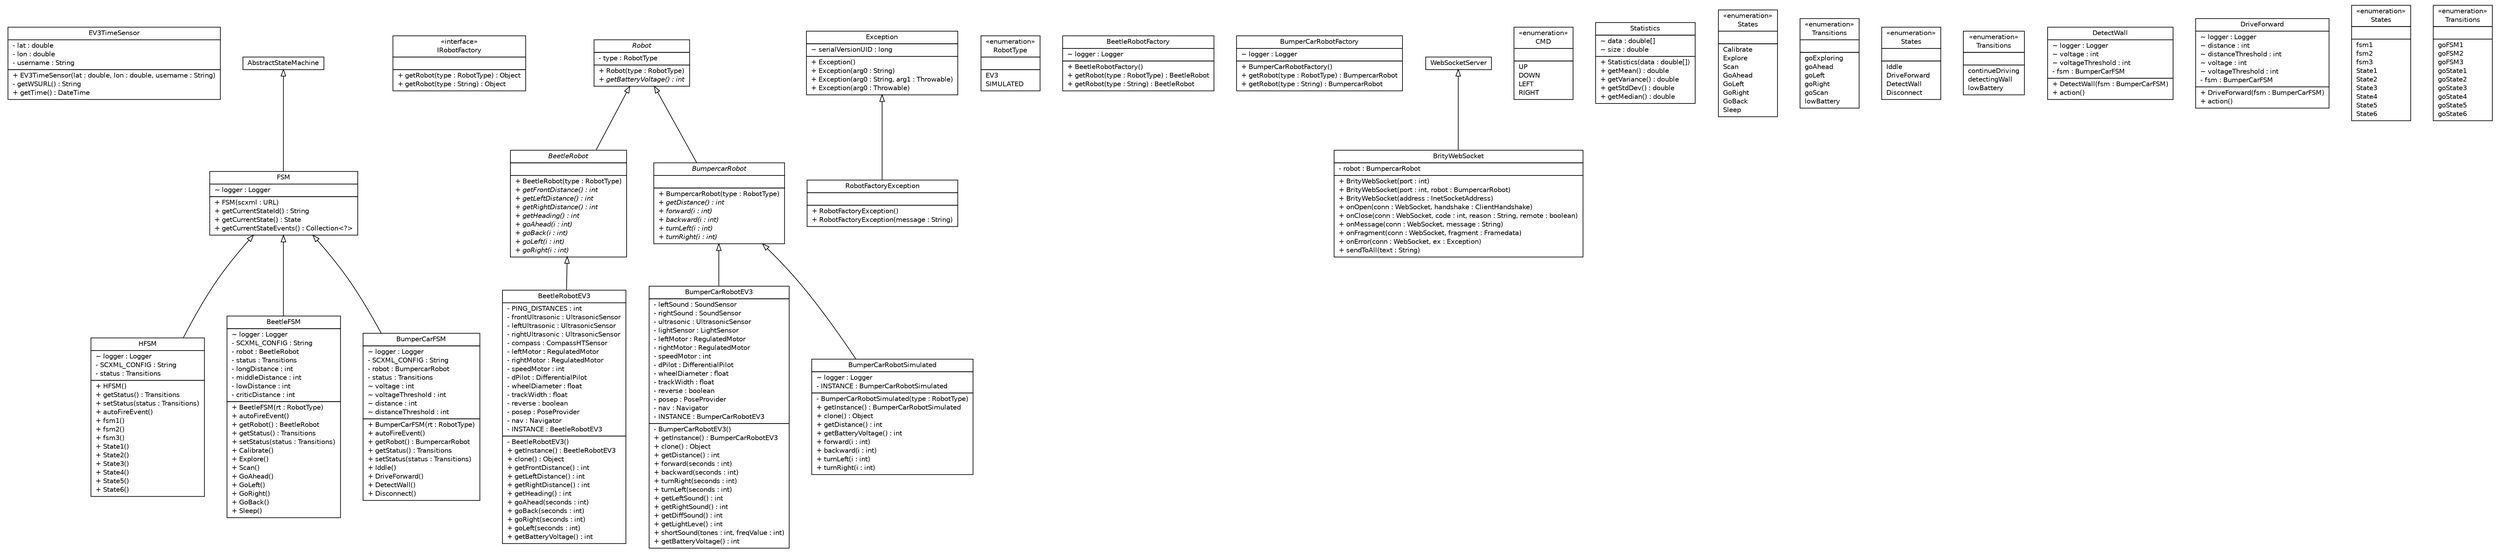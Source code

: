#!/usr/local/bin/dot
#
# Class diagram 
# Generated by UMLGraph version R5_6 (http://www.umlgraph.org/)
#

digraph G {
	edge [fontname="Helvetica",fontsize=10,labelfontname="Helvetica",labelfontsize=10];
	node [fontname="Helvetica",fontsize=10,shape=plaintext];
	nodesep=0.25;
	ranksep=0.5;
	// jab.lejos.ev3.sensors.net.EV3TimeSensor
	c0 [label=<<table title="jab.lejos.ev3.sensors.net.EV3TimeSensor" border="0" cellborder="1" cellspacing="0" cellpadding="2" port="p">
		<tr><td><table border="0" cellspacing="0" cellpadding="1">
<tr><td align="center" balign="center"> EV3TimeSensor </td></tr>
		</table></td></tr>
		<tr><td><table border="0" cellspacing="0" cellpadding="1">
<tr><td align="left" balign="left"> - lat : double </td></tr>
<tr><td align="left" balign="left"> - lon : double </td></tr>
<tr><td align="left" balign="left"> - username : String </td></tr>
		</table></td></tr>
		<tr><td><table border="0" cellspacing="0" cellpadding="1">
<tr><td align="left" balign="left"> + EV3TimeSensor(lat : double, lon : double, username : String) </td></tr>
<tr><td align="left" balign="left"> - getWSURL() : String </td></tr>
<tr><td align="left" balign="left"> + getTime() : DateTime </td></tr>
		</table></td></tr>
		</table>>, URL="null", fontname="Helvetica", fontcolor="black", fontsize=10.0];
	// jab.lejos.liverobots.fsm.FSM
	c1 [label=<<table title="jab.lejos.liverobots.fsm.FSM" border="0" cellborder="1" cellspacing="0" cellpadding="2" port="p">
		<tr><td><table border="0" cellspacing="0" cellpadding="1">
<tr><td align="center" balign="center"> FSM </td></tr>
		</table></td></tr>
		<tr><td><table border="0" cellspacing="0" cellpadding="1">
<tr><td align="left" balign="left"> ~ logger : Logger </td></tr>
		</table></td></tr>
		<tr><td><table border="0" cellspacing="0" cellpadding="1">
<tr><td align="left" balign="left"> + FSM(scxml : URL) </td></tr>
<tr><td align="left" balign="left"> + getCurrentStateId() : String </td></tr>
<tr><td align="left" balign="left"> + getCurrentState() : State </td></tr>
<tr><td align="left" balign="left"> + getCurrentStateEvents() : Collection&lt;?&gt; </td></tr>
		</table></td></tr>
		</table>>, URL="null", fontname="Helvetica", fontcolor="black", fontsize=10.0];
	// jab.lejos.liverobots.hfsm.HFSM
	c2 [label=<<table title="jab.lejos.liverobots.hfsm.HFSM" border="0" cellborder="1" cellspacing="0" cellpadding="2" port="p">
		<tr><td><table border="0" cellspacing="0" cellpadding="1">
<tr><td align="center" balign="center"> HFSM </td></tr>
		</table></td></tr>
		<tr><td><table border="0" cellspacing="0" cellpadding="1">
<tr><td align="left" balign="left"> ~ logger : Logger </td></tr>
<tr><td align="left" balign="left"> - SCXML_CONFIG : String </td></tr>
<tr><td align="left" balign="left"> - status : Transitions </td></tr>
		</table></td></tr>
		<tr><td><table border="0" cellspacing="0" cellpadding="1">
<tr><td align="left" balign="left"> + HFSM() </td></tr>
<tr><td align="left" balign="left"> + getStatus() : Transitions </td></tr>
<tr><td align="left" balign="left"> + setStatus(status : Transitions) </td></tr>
<tr><td align="left" balign="left"> + autoFireEvent() </td></tr>
<tr><td align="left" balign="left"> + fsm1() </td></tr>
<tr><td align="left" balign="left"> + fsm2() </td></tr>
<tr><td align="left" balign="left"> + fsm3() </td></tr>
<tr><td align="left" balign="left"> + State1() </td></tr>
<tr><td align="left" balign="left"> + State2() </td></tr>
<tr><td align="left" balign="left"> + State3() </td></tr>
<tr><td align="left" balign="left"> + State4() </td></tr>
<tr><td align="left" balign="left"> + State5() </td></tr>
<tr><td align="left" balign="left"> + State6() </td></tr>
		</table></td></tr>
		</table>>, URL="null", fontname="Helvetica", fontcolor="black", fontsize=10.0];
	// jab.lejos.liverobots.model.IRobotFactory
	c3 [label=<<table title="jab.lejos.liverobots.model.IRobotFactory" border="0" cellborder="1" cellspacing="0" cellpadding="2" port="p">
		<tr><td><table border="0" cellspacing="0" cellpadding="1">
<tr><td align="center" balign="center"> &#171;interface&#187; </td></tr>
<tr><td align="center" balign="center"> IRobotFactory </td></tr>
		</table></td></tr>
		<tr><td><table border="0" cellspacing="0" cellpadding="1">
<tr><td align="left" balign="left">  </td></tr>
		</table></td></tr>
		<tr><td><table border="0" cellspacing="0" cellpadding="1">
<tr><td align="left" balign="left"> + getRobot(type : RobotType) : Object </td></tr>
<tr><td align="left" balign="left"> + getRobot(type : String) : Object </td></tr>
		</table></td></tr>
		</table>>, URL="null", fontname="Helvetica", fontcolor="black", fontsize=10.0];
	// jab.lejos.liverobots.model.Robot
	c4 [label=<<table title="jab.lejos.liverobots.model.Robot" border="0" cellborder="1" cellspacing="0" cellpadding="2" port="p">
		<tr><td><table border="0" cellspacing="0" cellpadding="1">
<tr><td align="center" balign="center"><font face="Helvetica-Oblique"> Robot </font></td></tr>
		</table></td></tr>
		<tr><td><table border="0" cellspacing="0" cellpadding="1">
<tr><td align="left" balign="left"> - type : RobotType </td></tr>
		</table></td></tr>
		<tr><td><table border="0" cellspacing="0" cellpadding="1">
<tr><td align="left" balign="left"> + Robot(type : RobotType) </td></tr>
<tr><td align="left" balign="left"><font face="Helvetica-Oblique" point-size="10.0"> + getBatteryVoltage() : int </font></td></tr>
		</table></td></tr>
		</table>>, URL="null", fontname="Helvetica", fontcolor="black", fontsize=10.0];
	// jab.lejos.liverobots.model.RobotFactoryException
	c5 [label=<<table title="jab.lejos.liverobots.model.RobotFactoryException" border="0" cellborder="1" cellspacing="0" cellpadding="2" port="p">
		<tr><td><table border="0" cellspacing="0" cellpadding="1">
<tr><td align="center" balign="center"> RobotFactoryException </td></tr>
		</table></td></tr>
		<tr><td><table border="0" cellspacing="0" cellpadding="1">
<tr><td align="left" balign="left">  </td></tr>
		</table></td></tr>
		<tr><td><table border="0" cellspacing="0" cellpadding="1">
<tr><td align="left" balign="left"> + RobotFactoryException() </td></tr>
<tr><td align="left" balign="left"> + RobotFactoryException(message : String) </td></tr>
		</table></td></tr>
		</table>>, URL="null", fontname="Helvetica", fontcolor="black", fontsize=10.0];
	// jab.lejos.liverobots.model.RobotType
	c6 [label=<<table title="jab.lejos.liverobots.model.RobotType" border="0" cellborder="1" cellspacing="0" cellpadding="2" port="p">
		<tr><td><table border="0" cellspacing="0" cellpadding="1">
<tr><td align="center" balign="center"> &#171;enumeration&#187; </td></tr>
<tr><td align="center" balign="center"> RobotType </td></tr>
		</table></td></tr>
		<tr><td><table border="0" cellspacing="0" cellpadding="1">
<tr><td align="left" balign="left">  </td></tr>
		</table></td></tr>
		<tr><td><table border="0" cellspacing="0" cellpadding="1">
<tr><td align="left" balign="left"> EV3 </td></tr>
<tr><td align="left" balign="left"> SIMULATED </td></tr>
		</table></td></tr>
		</table>>, URL="null", fontname="Helvetica", fontcolor="black", fontsize=10.0];
	// jab.lejos.liverobots.model.beetle.BeetleRobot
	c7 [label=<<table title="jab.lejos.liverobots.model.beetle.BeetleRobot" border="0" cellborder="1" cellspacing="0" cellpadding="2" port="p">
		<tr><td><table border="0" cellspacing="0" cellpadding="1">
<tr><td align="center" balign="center"><font face="Helvetica-Oblique"> BeetleRobot </font></td></tr>
		</table></td></tr>
		<tr><td><table border="0" cellspacing="0" cellpadding="1">
<tr><td align="left" balign="left">  </td></tr>
		</table></td></tr>
		<tr><td><table border="0" cellspacing="0" cellpadding="1">
<tr><td align="left" balign="left"> + BeetleRobot(type : RobotType) </td></tr>
<tr><td align="left" balign="left"><font face="Helvetica-Oblique" point-size="10.0"> + getFrontDistance() : int </font></td></tr>
<tr><td align="left" balign="left"><font face="Helvetica-Oblique" point-size="10.0"> + getLeftDistance() : int </font></td></tr>
<tr><td align="left" balign="left"><font face="Helvetica-Oblique" point-size="10.0"> + getRightDistance() : int </font></td></tr>
<tr><td align="left" balign="left"><font face="Helvetica-Oblique" point-size="10.0"> + getHeading() : int </font></td></tr>
<tr><td align="left" balign="left"><font face="Helvetica-Oblique" point-size="10.0"> + goAhead(i : int) </font></td></tr>
<tr><td align="left" balign="left"><font face="Helvetica-Oblique" point-size="10.0"> + goBack(i : int) </font></td></tr>
<tr><td align="left" balign="left"><font face="Helvetica-Oblique" point-size="10.0"> + goLeft(i : int) </font></td></tr>
<tr><td align="left" balign="left"><font face="Helvetica-Oblique" point-size="10.0"> + goRight(i : int) </font></td></tr>
		</table></td></tr>
		</table>>, URL="null", fontname="Helvetica", fontcolor="black", fontsize=10.0];
	// jab.lejos.liverobots.model.beetle.BeetleRobotEV3
	c8 [label=<<table title="jab.lejos.liverobots.model.beetle.BeetleRobotEV3" border="0" cellborder="1" cellspacing="0" cellpadding="2" port="p">
		<tr><td><table border="0" cellspacing="0" cellpadding="1">
<tr><td align="center" balign="center"> BeetleRobotEV3 </td></tr>
		</table></td></tr>
		<tr><td><table border="0" cellspacing="0" cellpadding="1">
<tr><td align="left" balign="left"> - PING_DISTANCES : int </td></tr>
<tr><td align="left" balign="left"> - frontUltrasonic : UltrasonicSensor </td></tr>
<tr><td align="left" balign="left"> - leftUltrasonic : UltrasonicSensor </td></tr>
<tr><td align="left" balign="left"> - rightUltrasonic : UltrasonicSensor </td></tr>
<tr><td align="left" balign="left"> - compass : CompassHTSensor </td></tr>
<tr><td align="left" balign="left"> - leftMotor : RegulatedMotor </td></tr>
<tr><td align="left" balign="left"> - rightMotor : RegulatedMotor </td></tr>
<tr><td align="left" balign="left"> - speedMotor : int </td></tr>
<tr><td align="left" balign="left"> - dPilot : DifferentialPilot </td></tr>
<tr><td align="left" balign="left"> - wheelDiameter : float </td></tr>
<tr><td align="left" balign="left"> - trackWidth : float </td></tr>
<tr><td align="left" balign="left"> - reverse : boolean </td></tr>
<tr><td align="left" balign="left"> - posep : PoseProvider </td></tr>
<tr><td align="left" balign="left"> - nav : Navigator </td></tr>
<tr><td align="left" balign="left"> - INSTANCE : BeetleRobotEV3 </td></tr>
		</table></td></tr>
		<tr><td><table border="0" cellspacing="0" cellpadding="1">
<tr><td align="left" balign="left"> - BeetleRobotEV3() </td></tr>
<tr><td align="left" balign="left"> + getInstance() : BeetleRobotEV3 </td></tr>
<tr><td align="left" balign="left"> + clone() : Object </td></tr>
<tr><td align="left" balign="left"> + getFrontDistance() : int </td></tr>
<tr><td align="left" balign="left"> + getLeftDistance() : int </td></tr>
<tr><td align="left" balign="left"> + getRightDistance() : int </td></tr>
<tr><td align="left" balign="left"> + getHeading() : int </td></tr>
<tr><td align="left" balign="left"> + goAhead(seconds : int) </td></tr>
<tr><td align="left" balign="left"> + goBack(seconds : int) </td></tr>
<tr><td align="left" balign="left"> + goRight(seconds : int) </td></tr>
<tr><td align="left" balign="left"> + goLeft(seconds : int) </td></tr>
<tr><td align="left" balign="left"> + getBatteryVoltage() : int </td></tr>
		</table></td></tr>
		</table>>, URL="null", fontname="Helvetica", fontcolor="black", fontsize=10.0];
	// jab.lejos.liverobots.model.beetle.BeetleRobotFactory
	c9 [label=<<table title="jab.lejos.liverobots.model.beetle.BeetleRobotFactory" border="0" cellborder="1" cellspacing="0" cellpadding="2" port="p">
		<tr><td><table border="0" cellspacing="0" cellpadding="1">
<tr><td align="center" balign="center"> BeetleRobotFactory </td></tr>
		</table></td></tr>
		<tr><td><table border="0" cellspacing="0" cellpadding="1">
<tr><td align="left" balign="left"> ~ logger : Logger </td></tr>
		</table></td></tr>
		<tr><td><table border="0" cellspacing="0" cellpadding="1">
<tr><td align="left" balign="left"> + BeetleRobotFactory() </td></tr>
<tr><td align="left" balign="left"> + getRobot(type : RobotType) : BeetleRobot </td></tr>
<tr><td align="left" balign="left"> + getRobot(type : String) : BeetleRobot </td></tr>
		</table></td></tr>
		</table>>, URL="null", fontname="Helvetica", fontcolor="black", fontsize=10.0];
	// jab.lejos.liverobots.model.bumpercar.BumperCarRobotEV3
	c10 [label=<<table title="jab.lejos.liverobots.model.bumpercar.BumperCarRobotEV3" border="0" cellborder="1" cellspacing="0" cellpadding="2" port="p">
		<tr><td><table border="0" cellspacing="0" cellpadding="1">
<tr><td align="center" balign="center"> BumperCarRobotEV3 </td></tr>
		</table></td></tr>
		<tr><td><table border="0" cellspacing="0" cellpadding="1">
<tr><td align="left" balign="left"> - leftSound : SoundSensor </td></tr>
<tr><td align="left" balign="left"> - rightSound : SoundSensor </td></tr>
<tr><td align="left" balign="left"> - ultrasonic : UltrasonicSensor </td></tr>
<tr><td align="left" balign="left"> - lightSensor : LightSensor </td></tr>
<tr><td align="left" balign="left"> - leftMotor : RegulatedMotor </td></tr>
<tr><td align="left" balign="left"> - rightMotor : RegulatedMotor </td></tr>
<tr><td align="left" balign="left"> - speedMotor : int </td></tr>
<tr><td align="left" balign="left"> - dPilot : DifferentialPilot </td></tr>
<tr><td align="left" balign="left"> - wheelDiameter : float </td></tr>
<tr><td align="left" balign="left"> - trackWidth : float </td></tr>
<tr><td align="left" balign="left"> - reverse : boolean </td></tr>
<tr><td align="left" balign="left"> - posep : PoseProvider </td></tr>
<tr><td align="left" balign="left"> - nav : Navigator </td></tr>
<tr><td align="left" balign="left"> - INSTANCE : BumperCarRobotEV3 </td></tr>
		</table></td></tr>
		<tr><td><table border="0" cellspacing="0" cellpadding="1">
<tr><td align="left" balign="left"> - BumperCarRobotEV3() </td></tr>
<tr><td align="left" balign="left"> + getInstance() : BumperCarRobotEV3 </td></tr>
<tr><td align="left" balign="left"> + clone() : Object </td></tr>
<tr><td align="left" balign="left"> + getDistance() : int </td></tr>
<tr><td align="left" balign="left"> + forward(seconds : int) </td></tr>
<tr><td align="left" balign="left"> + backward(seconds : int) </td></tr>
<tr><td align="left" balign="left"> + turnRight(seconds : int) </td></tr>
<tr><td align="left" balign="left"> + turnLeft(seconds : int) </td></tr>
<tr><td align="left" balign="left"> + getLeftSound() : int </td></tr>
<tr><td align="left" balign="left"> + getRightSound() : int </td></tr>
<tr><td align="left" balign="left"> + getDiffSound() : int </td></tr>
<tr><td align="left" balign="left"> + getLightLeve() : int </td></tr>
<tr><td align="left" balign="left"> + shortSound(tones : int, freqValue : int) </td></tr>
<tr><td align="left" balign="left"> + getBatteryVoltage() : int </td></tr>
		</table></td></tr>
		</table>>, URL="null", fontname="Helvetica", fontcolor="black", fontsize=10.0];
	// jab.lejos.liverobots.model.bumpercar.BumperCarRobotFactory
	c11 [label=<<table title="jab.lejos.liverobots.model.bumpercar.BumperCarRobotFactory" border="0" cellborder="1" cellspacing="0" cellpadding="2" port="p">
		<tr><td><table border="0" cellspacing="0" cellpadding="1">
<tr><td align="center" balign="center"> BumperCarRobotFactory </td></tr>
		</table></td></tr>
		<tr><td><table border="0" cellspacing="0" cellpadding="1">
<tr><td align="left" balign="left"> ~ logger : Logger </td></tr>
		</table></td></tr>
		<tr><td><table border="0" cellspacing="0" cellpadding="1">
<tr><td align="left" balign="left"> + BumperCarRobotFactory() </td></tr>
<tr><td align="left" balign="left"> + getRobot(type : RobotType) : BumpercarRobot </td></tr>
<tr><td align="left" balign="left"> + getRobot(type : String) : BumpercarRobot </td></tr>
		</table></td></tr>
		</table>>, URL="null", fontname="Helvetica", fontcolor="black", fontsize=10.0];
	// jab.lejos.liverobots.model.bumpercar.BumperCarRobotSimulated
	c12 [label=<<table title="jab.lejos.liverobots.model.bumpercar.BumperCarRobotSimulated" border="0" cellborder="1" cellspacing="0" cellpadding="2" port="p">
		<tr><td><table border="0" cellspacing="0" cellpadding="1">
<tr><td align="center" balign="center"> BumperCarRobotSimulated </td></tr>
		</table></td></tr>
		<tr><td><table border="0" cellspacing="0" cellpadding="1">
<tr><td align="left" balign="left"> ~ logger : Logger </td></tr>
<tr><td align="left" balign="left"> - INSTANCE : BumperCarRobotSimulated </td></tr>
		</table></td></tr>
		<tr><td><table border="0" cellspacing="0" cellpadding="1">
<tr><td align="left" balign="left"> - BumperCarRobotSimulated(type : RobotType) </td></tr>
<tr><td align="left" balign="left"> + getInstance() : BumperCarRobotSimulated </td></tr>
<tr><td align="left" balign="left"> + clone() : Object </td></tr>
<tr><td align="left" balign="left"> + getDistance() : int </td></tr>
<tr><td align="left" balign="left"> + getBatteryVoltage() : int </td></tr>
<tr><td align="left" balign="left"> + forward(i : int) </td></tr>
<tr><td align="left" balign="left"> + backward(i : int) </td></tr>
<tr><td align="left" balign="left"> + turnLeft(i : int) </td></tr>
<tr><td align="left" balign="left"> + turnRight(i : int) </td></tr>
		</table></td></tr>
		</table>>, URL="null", fontname="Helvetica", fontcolor="black", fontsize=10.0];
	// jab.lejos.liverobots.model.bumpercar.BumpercarRobot
	c13 [label=<<table title="jab.lejos.liverobots.model.bumpercar.BumpercarRobot" border="0" cellborder="1" cellspacing="0" cellpadding="2" port="p">
		<tr><td><table border="0" cellspacing="0" cellpadding="1">
<tr><td align="center" balign="center"><font face="Helvetica-Oblique"> BumpercarRobot </font></td></tr>
		</table></td></tr>
		<tr><td><table border="0" cellspacing="0" cellpadding="1">
<tr><td align="left" balign="left">  </td></tr>
		</table></td></tr>
		<tr><td><table border="0" cellspacing="0" cellpadding="1">
<tr><td align="left" balign="left"> + BumpercarRobot(type : RobotType) </td></tr>
<tr><td align="left" balign="left"><font face="Helvetica-Oblique" point-size="10.0"> + getDistance() : int </font></td></tr>
<tr><td align="left" balign="left"><font face="Helvetica-Oblique" point-size="10.0"> + forward(i : int) </font></td></tr>
<tr><td align="left" balign="left"><font face="Helvetica-Oblique" point-size="10.0"> + backward(i : int) </font></td></tr>
<tr><td align="left" balign="left"><font face="Helvetica-Oblique" point-size="10.0"> + turnLeft(i : int) </font></td></tr>
<tr><td align="left" balign="left"><font face="Helvetica-Oblique" point-size="10.0"> + turnRight(i : int) </font></td></tr>
		</table></td></tr>
		</table>>, URL="null", fontname="Helvetica", fontcolor="black", fontsize=10.0];
	// jab.lejos.liverobots.websocket.BrityWebSocket
	c14 [label=<<table title="jab.lejos.liverobots.websocket.BrityWebSocket" border="0" cellborder="1" cellspacing="0" cellpadding="2" port="p">
		<tr><td><table border="0" cellspacing="0" cellpadding="1">
<tr><td align="center" balign="center"> BrityWebSocket </td></tr>
		</table></td></tr>
		<tr><td><table border="0" cellspacing="0" cellpadding="1">
<tr><td align="left" balign="left"> - robot : BumpercarRobot </td></tr>
		</table></td></tr>
		<tr><td><table border="0" cellspacing="0" cellpadding="1">
<tr><td align="left" balign="left"> + BrityWebSocket(port : int) </td></tr>
<tr><td align="left" balign="left"> + BrityWebSocket(port : int, robot : BumpercarRobot) </td></tr>
<tr><td align="left" balign="left"> + BrityWebSocket(address : InetSocketAddress) </td></tr>
<tr><td align="left" balign="left"> + onOpen(conn : WebSocket, handshake : ClientHandshake) </td></tr>
<tr><td align="left" balign="left"> + onClose(conn : WebSocket, code : int, reason : String, remote : boolean) </td></tr>
<tr><td align="left" balign="left"> + onMessage(conn : WebSocket, message : String) </td></tr>
<tr><td align="left" balign="left"> + onFragment(conn : WebSocket, fragment : Framedata) </td></tr>
<tr><td align="left" balign="left"> + onError(conn : WebSocket, ex : Exception) </td></tr>
<tr><td align="left" balign="left"> + sendToAll(text : String) </td></tr>
		</table></td></tr>
		</table>>, URL="null", fontname="Helvetica", fontcolor="black", fontsize=10.0];
	// jab.lejos.liverobots.websocket.BrityWebSocket.CMD
	c15 [label=<<table title="jab.lejos.liverobots.websocket.BrityWebSocket.CMD" border="0" cellborder="1" cellspacing="0" cellpadding="2" port="p">
		<tr><td><table border="0" cellspacing="0" cellpadding="1">
<tr><td align="center" balign="center"> &#171;enumeration&#187; </td></tr>
<tr><td align="center" balign="center"> CMD </td></tr>
		</table></td></tr>
		<tr><td><table border="0" cellspacing="0" cellpadding="1">
<tr><td align="left" balign="left">  </td></tr>
		</table></td></tr>
		<tr><td><table border="0" cellspacing="0" cellpadding="1">
<tr><td align="left" balign="left"> UP </td></tr>
<tr><td align="left" balign="left"> DOWN </td></tr>
<tr><td align="left" balign="left"> LEFT </td></tr>
<tr><td align="left" balign="left"> RIGHT </td></tr>
		</table></td></tr>
		</table>>, URL="null", fontname="Helvetica", fontcolor="black", fontsize=10.0];
	// jab.lejos.utils.stats.Statistics
	c16 [label=<<table title="jab.lejos.utils.stats.Statistics" border="0" cellborder="1" cellspacing="0" cellpadding="2" port="p">
		<tr><td><table border="0" cellspacing="0" cellpadding="1">
<tr><td align="center" balign="center"> Statistics </td></tr>
		</table></td></tr>
		<tr><td><table border="0" cellspacing="0" cellpadding="1">
<tr><td align="left" balign="left"> ~ data : double[] </td></tr>
<tr><td align="left" balign="left"> ~ size : double </td></tr>
		</table></td></tr>
		<tr><td><table border="0" cellspacing="0" cellpadding="1">
<tr><td align="left" balign="left"> + Statistics(data : double[]) </td></tr>
<tr><td align="left" balign="left"> + getMean() : double </td></tr>
<tr><td align="left" balign="left"> + getVariance() : double </td></tr>
<tr><td align="left" balign="left"> + getStdDev() : double </td></tr>
<tr><td align="left" balign="left"> + getMedian() : double </td></tr>
		</table></td></tr>
		</table>>, URL="null", fontname="Helvetica", fontcolor="black", fontsize=10.0];
	// jab.lejos.liverobots.fsm.beetle.BeetleFSM
	c17 [label=<<table title="jab.lejos.liverobots.fsm.beetle.BeetleFSM" border="0" cellborder="1" cellspacing="0" cellpadding="2" port="p">
		<tr><td><table border="0" cellspacing="0" cellpadding="1">
<tr><td align="center" balign="center"> BeetleFSM </td></tr>
		</table></td></tr>
		<tr><td><table border="0" cellspacing="0" cellpadding="1">
<tr><td align="left" balign="left"> ~ logger : Logger </td></tr>
<tr><td align="left" balign="left"> - SCXML_CONFIG : String </td></tr>
<tr><td align="left" balign="left"> - robot : BeetleRobot </td></tr>
<tr><td align="left" balign="left"> - status : Transitions </td></tr>
<tr><td align="left" balign="left"> - longDistance : int </td></tr>
<tr><td align="left" balign="left"> - middleDistance : int </td></tr>
<tr><td align="left" balign="left"> - lowDistance : int </td></tr>
<tr><td align="left" balign="left"> - criticDistance : int </td></tr>
		</table></td></tr>
		<tr><td><table border="0" cellspacing="0" cellpadding="1">
<tr><td align="left" balign="left"> + BeetleFSM(rt : RobotType) </td></tr>
<tr><td align="left" balign="left"> + autoFireEvent() </td></tr>
<tr><td align="left" balign="left"> + getRobot() : BeetleRobot </td></tr>
<tr><td align="left" balign="left"> + getStatus() : Transitions </td></tr>
<tr><td align="left" balign="left"> + setStatus(status : Transitions) </td></tr>
<tr><td align="left" balign="left"> + Calibrate() </td></tr>
<tr><td align="left" balign="left"> + Explore() </td></tr>
<tr><td align="left" balign="left"> + Scan() </td></tr>
<tr><td align="left" balign="left"> + GoAhead() </td></tr>
<tr><td align="left" balign="left"> + GoLeft() </td></tr>
<tr><td align="left" balign="left"> + GoRight() </td></tr>
<tr><td align="left" balign="left"> + GoBack() </td></tr>
<tr><td align="left" balign="left"> + Sleep() </td></tr>
		</table></td></tr>
		</table>>, URL="null", fontname="Helvetica", fontcolor="black", fontsize=10.0];
	// jab.lejos.liverobots.fsm.beetle.States
	c18 [label=<<table title="jab.lejos.liverobots.fsm.beetle.States" border="0" cellborder="1" cellspacing="0" cellpadding="2" port="p">
		<tr><td><table border="0" cellspacing="0" cellpadding="1">
<tr><td align="center" balign="center"> &#171;enumeration&#187; </td></tr>
<tr><td align="center" balign="center"> States </td></tr>
		</table></td></tr>
		<tr><td><table border="0" cellspacing="0" cellpadding="1">
<tr><td align="left" balign="left">  </td></tr>
		</table></td></tr>
		<tr><td><table border="0" cellspacing="0" cellpadding="1">
<tr><td align="left" balign="left"> Calibrate </td></tr>
<tr><td align="left" balign="left"> Explore </td></tr>
<tr><td align="left" balign="left"> Scan </td></tr>
<tr><td align="left" balign="left"> GoAhead </td></tr>
<tr><td align="left" balign="left"> GoLeft </td></tr>
<tr><td align="left" balign="left"> GoRight </td></tr>
<tr><td align="left" balign="left"> GoBack </td></tr>
<tr><td align="left" balign="left"> Sleep </td></tr>
		</table></td></tr>
		</table>>, URL="null", fontname="Helvetica", fontcolor="black", fontsize=10.0];
	// jab.lejos.liverobots.fsm.beetle.Transitions
	c19 [label=<<table title="jab.lejos.liverobots.fsm.beetle.Transitions" border="0" cellborder="1" cellspacing="0" cellpadding="2" port="p">
		<tr><td><table border="0" cellspacing="0" cellpadding="1">
<tr><td align="center" balign="center"> &#171;enumeration&#187; </td></tr>
<tr><td align="center" balign="center"> Transitions </td></tr>
		</table></td></tr>
		<tr><td><table border="0" cellspacing="0" cellpadding="1">
<tr><td align="left" balign="left">  </td></tr>
		</table></td></tr>
		<tr><td><table border="0" cellspacing="0" cellpadding="1">
<tr><td align="left" balign="left"> goExploring </td></tr>
<tr><td align="left" balign="left"> goAhead </td></tr>
<tr><td align="left" balign="left"> goLeft </td></tr>
<tr><td align="left" balign="left"> goRight </td></tr>
<tr><td align="left" balign="left"> goScan </td></tr>
<tr><td align="left" balign="left"> lowBattery </td></tr>
		</table></td></tr>
		</table>>, URL="null", fontname="Helvetica", fontcolor="black", fontsize=10.0];
	// jab.lejos.liverobots.fsm.bumpercar.BumperCarFSM
	c20 [label=<<table title="jab.lejos.liverobots.fsm.bumpercar.BumperCarFSM" border="0" cellborder="1" cellspacing="0" cellpadding="2" port="p">
		<tr><td><table border="0" cellspacing="0" cellpadding="1">
<tr><td align="center" balign="center"> BumperCarFSM </td></tr>
		</table></td></tr>
		<tr><td><table border="0" cellspacing="0" cellpadding="1">
<tr><td align="left" balign="left"> ~ logger : Logger </td></tr>
<tr><td align="left" balign="left"> - SCXML_CONFIG : String </td></tr>
<tr><td align="left" balign="left"> - robot : BumpercarRobot </td></tr>
<tr><td align="left" balign="left"> - status : Transitions </td></tr>
<tr><td align="left" balign="left"> ~ voltage : int </td></tr>
<tr><td align="left" balign="left"> ~ voltageThreshold : int </td></tr>
<tr><td align="left" balign="left"> ~ distance : int </td></tr>
<tr><td align="left" balign="left"> ~ distanceThreshold : int </td></tr>
		</table></td></tr>
		<tr><td><table border="0" cellspacing="0" cellpadding="1">
<tr><td align="left" balign="left"> + BumperCarFSM(rt : RobotType) </td></tr>
<tr><td align="left" balign="left"> + autoFireEvent() </td></tr>
<tr><td align="left" balign="left"> + getRobot() : BumpercarRobot </td></tr>
<tr><td align="left" balign="left"> + getStatus() : Transitions </td></tr>
<tr><td align="left" balign="left"> + setStatus(status : Transitions) </td></tr>
<tr><td align="left" balign="left"> + Iddle() </td></tr>
<tr><td align="left" balign="left"> + DriveForward() </td></tr>
<tr><td align="left" balign="left"> + DetectWall() </td></tr>
<tr><td align="left" balign="left"> + Disconnect() </td></tr>
		</table></td></tr>
		</table>>, URL="null", fontname="Helvetica", fontcolor="black", fontsize=10.0];
	// jab.lejos.liverobots.fsm.bumpercar.States
	c21 [label=<<table title="jab.lejos.liverobots.fsm.bumpercar.States" border="0" cellborder="1" cellspacing="0" cellpadding="2" port="p">
		<tr><td><table border="0" cellspacing="0" cellpadding="1">
<tr><td align="center" balign="center"> &#171;enumeration&#187; </td></tr>
<tr><td align="center" balign="center"> States </td></tr>
		</table></td></tr>
		<tr><td><table border="0" cellspacing="0" cellpadding="1">
<tr><td align="left" balign="left">  </td></tr>
		</table></td></tr>
		<tr><td><table border="0" cellspacing="0" cellpadding="1">
<tr><td align="left" balign="left"> Iddle </td></tr>
<tr><td align="left" balign="left"> DriveForward </td></tr>
<tr><td align="left" balign="left"> DetectWall </td></tr>
<tr><td align="left" balign="left"> Disconnect </td></tr>
		</table></td></tr>
		</table>>, URL="null", fontname="Helvetica", fontcolor="black", fontsize=10.0];
	// jab.lejos.liverobots.fsm.bumpercar.Transitions
	c22 [label=<<table title="jab.lejos.liverobots.fsm.bumpercar.Transitions" border="0" cellborder="1" cellspacing="0" cellpadding="2" port="p">
		<tr><td><table border="0" cellspacing="0" cellpadding="1">
<tr><td align="center" balign="center"> &#171;enumeration&#187; </td></tr>
<tr><td align="center" balign="center"> Transitions </td></tr>
		</table></td></tr>
		<tr><td><table border="0" cellspacing="0" cellpadding="1">
<tr><td align="left" balign="left">  </td></tr>
		</table></td></tr>
		<tr><td><table border="0" cellspacing="0" cellpadding="1">
<tr><td align="left" balign="left"> continueDriving </td></tr>
<tr><td align="left" balign="left"> detectingWall </td></tr>
<tr><td align="left" balign="left"> lowBattery </td></tr>
		</table></td></tr>
		</table>>, URL="null", fontname="Helvetica", fontcolor="black", fontsize=10.0];
	// jab.lejos.liverobots.fsm.bumpercar.states.DetectWall
	c23 [label=<<table title="jab.lejos.liverobots.fsm.bumpercar.states.DetectWall" border="0" cellborder="1" cellspacing="0" cellpadding="2" port="p">
		<tr><td><table border="0" cellspacing="0" cellpadding="1">
<tr><td align="center" balign="center"> DetectWall </td></tr>
		</table></td></tr>
		<tr><td><table border="0" cellspacing="0" cellpadding="1">
<tr><td align="left" balign="left"> ~ logger : Logger </td></tr>
<tr><td align="left" balign="left"> ~ voltage : int </td></tr>
<tr><td align="left" balign="left"> ~ voltageThreshold : int </td></tr>
<tr><td align="left" balign="left"> - fsm : BumperCarFSM </td></tr>
		</table></td></tr>
		<tr><td><table border="0" cellspacing="0" cellpadding="1">
<tr><td align="left" balign="left"> + DetectWall(fsm : BumperCarFSM) </td></tr>
<tr><td align="left" balign="left"> + action() </td></tr>
		</table></td></tr>
		</table>>, URL="null", fontname="Helvetica", fontcolor="black", fontsize=10.0];
	// jab.lejos.liverobots.fsm.bumpercar.states.DriveForward
	c24 [label=<<table title="jab.lejos.liverobots.fsm.bumpercar.states.DriveForward" border="0" cellborder="1" cellspacing="0" cellpadding="2" port="p">
		<tr><td><table border="0" cellspacing="0" cellpadding="1">
<tr><td align="center" balign="center"> DriveForward </td></tr>
		</table></td></tr>
		<tr><td><table border="0" cellspacing="0" cellpadding="1">
<tr><td align="left" balign="left"> ~ logger : Logger </td></tr>
<tr><td align="left" balign="left"> ~ distance : int </td></tr>
<tr><td align="left" balign="left"> ~ distanceThreshold : int </td></tr>
<tr><td align="left" balign="left"> ~ voltage : int </td></tr>
<tr><td align="left" balign="left"> ~ voltageThreshold : int </td></tr>
<tr><td align="left" balign="left"> - fsm : BumperCarFSM </td></tr>
		</table></td></tr>
		<tr><td><table border="0" cellspacing="0" cellpadding="1">
<tr><td align="left" balign="left"> + DriveForward(fsm : BumperCarFSM) </td></tr>
<tr><td align="left" balign="left"> + action() </td></tr>
		</table></td></tr>
		</table>>, URL="null", fontname="Helvetica", fontcolor="black", fontsize=10.0];
	// jab.lejos.liverobots.hfsm.States
	c25 [label=<<table title="jab.lejos.liverobots.hfsm.States" border="0" cellborder="1" cellspacing="0" cellpadding="2" port="p">
		<tr><td><table border="0" cellspacing="0" cellpadding="1">
<tr><td align="center" balign="center"> &#171;enumeration&#187; </td></tr>
<tr><td align="center" balign="center"> States </td></tr>
		</table></td></tr>
		<tr><td><table border="0" cellspacing="0" cellpadding="1">
<tr><td align="left" balign="left">  </td></tr>
		</table></td></tr>
		<tr><td><table border="0" cellspacing="0" cellpadding="1">
<tr><td align="left" balign="left"> fsm1 </td></tr>
<tr><td align="left" balign="left"> fsm2 </td></tr>
<tr><td align="left" balign="left"> fsm3 </td></tr>
<tr><td align="left" balign="left"> State1 </td></tr>
<tr><td align="left" balign="left"> State2 </td></tr>
<tr><td align="left" balign="left"> State3 </td></tr>
<tr><td align="left" balign="left"> State4 </td></tr>
<tr><td align="left" balign="left"> State5 </td></tr>
<tr><td align="left" balign="left"> State6 </td></tr>
		</table></td></tr>
		</table>>, URL="null", fontname="Helvetica", fontcolor="black", fontsize=10.0];
	// jab.lejos.liverobots.hfsm.Transitions
	c26 [label=<<table title="jab.lejos.liverobots.hfsm.Transitions" border="0" cellborder="1" cellspacing="0" cellpadding="2" port="p">
		<tr><td><table border="0" cellspacing="0" cellpadding="1">
<tr><td align="center" balign="center"> &#171;enumeration&#187; </td></tr>
<tr><td align="center" balign="center"> Transitions </td></tr>
		</table></td></tr>
		<tr><td><table border="0" cellspacing="0" cellpadding="1">
<tr><td align="left" balign="left">  </td></tr>
		</table></td></tr>
		<tr><td><table border="0" cellspacing="0" cellpadding="1">
<tr><td align="left" balign="left"> goFSM1 </td></tr>
<tr><td align="left" balign="left"> goFSM2 </td></tr>
<tr><td align="left" balign="left"> goFSM3 </td></tr>
<tr><td align="left" balign="left"> goState1 </td></tr>
<tr><td align="left" balign="left"> goState2 </td></tr>
<tr><td align="left" balign="left"> goState3 </td></tr>
<tr><td align="left" balign="left"> goState4 </td></tr>
<tr><td align="left" balign="left"> goState5 </td></tr>
<tr><td align="left" balign="left"> goState6 </td></tr>
		</table></td></tr>
		</table>>, URL="null", fontname="Helvetica", fontcolor="black", fontsize=10.0];
	//jab.lejos.liverobots.fsm.FSM extends AbstractStateMachine
	c27:p -> c1:p [dir=back,arrowtail=empty];
	//jab.lejos.liverobots.hfsm.HFSM extends jab.lejos.liverobots.fsm.FSM
	c1:p -> c2:p [dir=back,arrowtail=empty];
	//jab.lejos.liverobots.model.RobotFactoryException extends java.lang.Exception
	c28:p -> c5:p [dir=back,arrowtail=empty];
	//jab.lejos.liverobots.model.beetle.BeetleRobot extends jab.lejos.liverobots.model.Robot
	c4:p -> c7:p [dir=back,arrowtail=empty];
	//jab.lejos.liverobots.model.beetle.BeetleRobotEV3 extends jab.lejos.liverobots.model.beetle.BeetleRobot
	c7:p -> c8:p [dir=back,arrowtail=empty];
	//jab.lejos.liverobots.model.bumpercar.BumperCarRobotEV3 extends jab.lejos.liverobots.model.bumpercar.BumpercarRobot
	c13:p -> c10:p [dir=back,arrowtail=empty];
	//jab.lejos.liverobots.model.bumpercar.BumperCarRobotSimulated extends jab.lejos.liverobots.model.bumpercar.BumpercarRobot
	c13:p -> c12:p [dir=back,arrowtail=empty];
	//jab.lejos.liverobots.model.bumpercar.BumpercarRobot extends jab.lejos.liverobots.model.Robot
	c4:p -> c13:p [dir=back,arrowtail=empty];
	//jab.lejos.liverobots.websocket.BrityWebSocket extends WebSocketServer
	c29:p -> c14:p [dir=back,arrowtail=empty];
	//jab.lejos.liverobots.fsm.beetle.BeetleFSM extends jab.lejos.liverobots.fsm.FSM
	c1:p -> c17:p [dir=back,arrowtail=empty];
	//jab.lejos.liverobots.fsm.bumpercar.BumperCarFSM extends jab.lejos.liverobots.fsm.FSM
	c1:p -> c20:p [dir=back,arrowtail=empty];
	// AbstractStateMachine
	c27[label=<<table title="AbstractStateMachine" border="0" cellborder="1" cellspacing="0" cellpadding="2" port="p" href="http://java.sun.com/j2se/1.4.2/docs/api//AbstractStateMachine.html">
		<tr><td><table border="0" cellspacing="0" cellpadding="1">
<tr><td align="center" balign="center"> AbstractStateMachine </td></tr>
		</table></td></tr>
		</table>>, fontname="Helvetica", fontcolor="black", fontsize=10.0];
	// WebSocketServer
	c29[label=<<table title="WebSocketServer" border="0" cellborder="1" cellspacing="0" cellpadding="2" port="p" href="http://java.sun.com/j2se/1.4.2/docs/api//WebSocketServer.html">
		<tr><td><table border="0" cellspacing="0" cellpadding="1">
<tr><td align="center" balign="center"> WebSocketServer </td></tr>
		</table></td></tr>
		</table>>, fontname="Helvetica", fontcolor="black", fontsize=10.0];
	// java.lang.Exception
	c28 [label=<<table title="java.lang.Exception" border="0" cellborder="1" cellspacing="0" cellpadding="2" port="p" href="http://java.sun.com/j2se/1.4.2/docs/api/java/lang/Exception.html">
		<tr><td><table border="0" cellspacing="0" cellpadding="1">
<tr><td align="center" balign="center"> Exception </td></tr>
		</table></td></tr>
		<tr><td><table border="0" cellspacing="0" cellpadding="1">
<tr><td align="left" balign="left"> ~ serialVersionUID : long </td></tr>
		</table></td></tr>
		<tr><td><table border="0" cellspacing="0" cellpadding="1">
<tr><td align="left" balign="left"> + Exception() </td></tr>
<tr><td align="left" balign="left"> + Exception(arg0 : String) </td></tr>
<tr><td align="left" balign="left"> + Exception(arg0 : String, arg1 : Throwable) </td></tr>
<tr><td align="left" balign="left"> + Exception(arg0 : Throwable) </td></tr>
		</table></td></tr>
		</table>>, URL="http://java.sun.com/j2se/1.4.2/docs/api/java/lang/Exception.html", fontname="Helvetica", fontcolor="black", fontsize=10.0];
}

